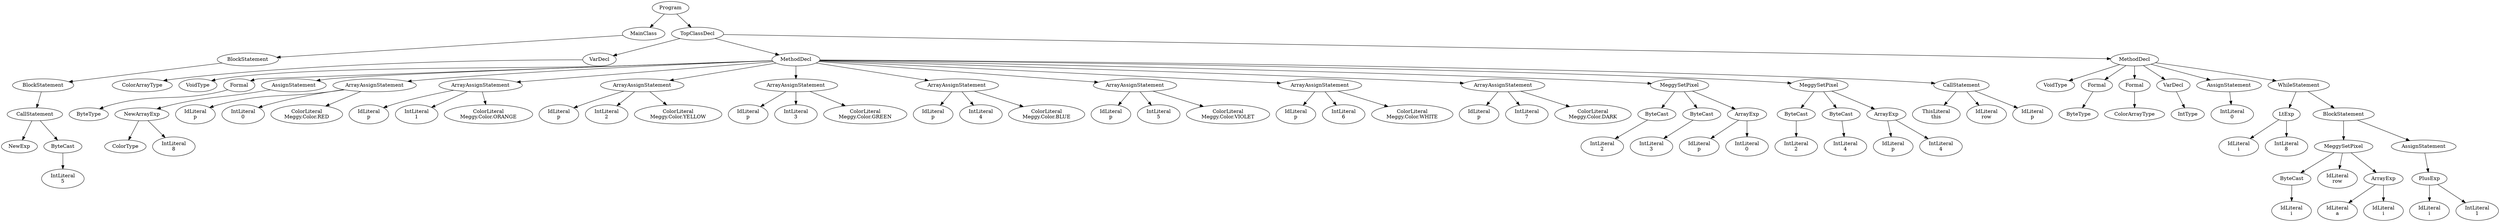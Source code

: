 digraph ASTGraph {
0 [ label="Program" ];
1 [ label="MainClass" ];
0 -> 1
2 [ label="BlockStatement" ];
1 -> 2
3 [ label="BlockStatement" ];
2 -> 3
4 [ label="CallStatement" ];
3 -> 4
5 [ label="NewExp" ];
4 -> 5
6 [ label="ByteCast" ];
4 -> 6
7 [ label="IntLiteral\n5" ];
6 -> 7
8 [ label="TopClassDecl" ];
0 -> 8
9 [ label="VarDecl" ];
8 -> 9
10 [ label="ColorArrayType" ];
9 -> 10
11 [ label="MethodDecl" ];
8 -> 11
12 [ label="VoidType" ];
11 -> 12
13 [ label="Formal" ];
11 -> 13
14 [ label="ByteType" ];
13 -> 14
15 [ label="AssignStatement" ];
11 -> 15
16 [ label="NewArrayExp" ];
15 -> 16
17 [ label="ColorType" ];
16 -> 17
18 [ label="IntLiteral\n8" ];
16 -> 18
19 [ label="ArrayAssignStatement" ];
11 -> 19
20 [ label="IdLiteral\np" ];
19 -> 20
21 [ label="IntLiteral\n0" ];
19 -> 21
22 [ label="ColorLiteral\nMeggy.Color.RED" ];
19 -> 22
23 [ label="ArrayAssignStatement" ];
11 -> 23
24 [ label="IdLiteral\np" ];
23 -> 24
25 [ label="IntLiteral\n1" ];
23 -> 25
26 [ label="ColorLiteral\nMeggy.Color.ORANGE" ];
23 -> 26
27 [ label="ArrayAssignStatement" ];
11 -> 27
28 [ label="IdLiteral\np" ];
27 -> 28
29 [ label="IntLiteral\n2" ];
27 -> 29
30 [ label="ColorLiteral\nMeggy.Color.YELLOW" ];
27 -> 30
31 [ label="ArrayAssignStatement" ];
11 -> 31
32 [ label="IdLiteral\np" ];
31 -> 32
33 [ label="IntLiteral\n3" ];
31 -> 33
34 [ label="ColorLiteral\nMeggy.Color.GREEN" ];
31 -> 34
35 [ label="ArrayAssignStatement" ];
11 -> 35
36 [ label="IdLiteral\np" ];
35 -> 36
37 [ label="IntLiteral\n4" ];
35 -> 37
38 [ label="ColorLiteral\nMeggy.Color.BLUE" ];
35 -> 38
39 [ label="ArrayAssignStatement" ];
11 -> 39
40 [ label="IdLiteral\np" ];
39 -> 40
41 [ label="IntLiteral\n5" ];
39 -> 41
42 [ label="ColorLiteral\nMeggy.Color.VIOLET" ];
39 -> 42
43 [ label="ArrayAssignStatement" ];
11 -> 43
44 [ label="IdLiteral\np" ];
43 -> 44
45 [ label="IntLiteral\n6" ];
43 -> 45
46 [ label="ColorLiteral\nMeggy.Color.WHITE" ];
43 -> 46
47 [ label="ArrayAssignStatement" ];
11 -> 47
48 [ label="IdLiteral\np" ];
47 -> 48
49 [ label="IntLiteral\n7" ];
47 -> 49
50 [ label="ColorLiteral\nMeggy.Color.DARK" ];
47 -> 50
51 [ label="MeggySetPixel" ];
11 -> 51
52 [ label="ByteCast" ];
51 -> 52
53 [ label="IntLiteral\n2" ];
52 -> 53
54 [ label="ByteCast" ];
51 -> 54
55 [ label="IntLiteral\n3" ];
54 -> 55
56 [ label="ArrayExp" ];
51 -> 56
57 [ label="IdLiteral\np" ];
56 -> 57
58 [ label="IntLiteral\n0" ];
56 -> 58
59 [ label="MeggySetPixel" ];
11 -> 59
60 [ label="ByteCast" ];
59 -> 60
61 [ label="IntLiteral\n2" ];
60 -> 61
62 [ label="ByteCast" ];
59 -> 62
63 [ label="IntLiteral\n4" ];
62 -> 63
64 [ label="ArrayExp" ];
59 -> 64
65 [ label="IdLiteral\np" ];
64 -> 65
66 [ label="IntLiteral\n4" ];
64 -> 66
67 [ label="CallStatement" ];
11 -> 67
68 [ label="ThisLiteral\nthis" ];
67 -> 68
69 [ label="IdLiteral\nrow" ];
67 -> 69
70 [ label="IdLiteral\np" ];
67 -> 70
71 [ label="MethodDecl" ];
8 -> 71
72 [ label="VoidType" ];
71 -> 72
73 [ label="Formal" ];
71 -> 73
74 [ label="ByteType" ];
73 -> 74
75 [ label="Formal" ];
71 -> 75
76 [ label="ColorArrayType" ];
75 -> 76
77 [ label="VarDecl" ];
71 -> 77
78 [ label="IntType" ];
77 -> 78
79 [ label="AssignStatement" ];
71 -> 79
80 [ label="IntLiteral\n0" ];
79 -> 80
81 [ label="WhileStatement" ];
71 -> 81
82 [ label="LtExp" ];
81 -> 82
83 [ label="IdLiteral\ni" ];
82 -> 83
84 [ label="IntLiteral\n8" ];
82 -> 84
85 [ label="BlockStatement" ];
81 -> 85
86 [ label="MeggySetPixel" ];
85 -> 86
87 [ label="ByteCast" ];
86 -> 87
88 [ label="IdLiteral\ni" ];
87 -> 88
89 [ label="IdLiteral\nrow" ];
86 -> 89
90 [ label="ArrayExp" ];
86 -> 90
91 [ label="IdLiteral\na" ];
90 -> 91
92 [ label="IdLiteral\ni" ];
90 -> 92
93 [ label="AssignStatement" ];
85 -> 93
94 [ label="PlusExp" ];
93 -> 94
95 [ label="IdLiteral\ni" ];
94 -> 95
96 [ label="IntLiteral\n1" ];
94 -> 96
}
